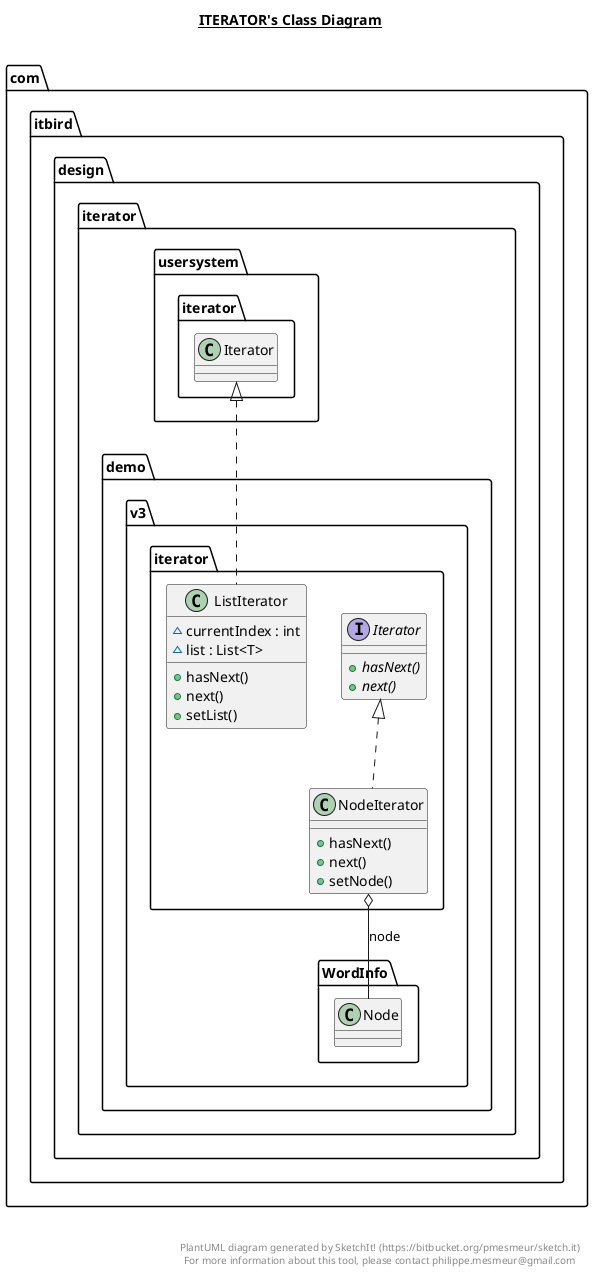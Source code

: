 @startuml

title __ITERATOR's Class Diagram__\n

  namespace com.itbird.design {
    namespace iterator {
      namespace demo.v3 {
        namespace iterator {
          interface com.itbird.design.iterator.demo.v3.iterator.Iterator {
              {abstract} + hasNext()
              {abstract} + next()
          }
        }
      }
    }
  }
  

  namespace com.itbird.design {
    namespace iterator {
      namespace demo.v3 {
        namespace iterator {
          class com.itbird.design.iterator.demo.v3.iterator.ListIterator {
              ~ currentIndex : int
              ~ list : List<T>
              + hasNext()
              + next()
              + setList()
          }
        }
      }
    }
  }
  

  namespace com.itbird.design {
    namespace iterator {
      namespace demo.v3 {
        namespace iterator {
          class com.itbird.design.iterator.demo.v3.iterator.NodeIterator {
              + hasNext()
              + next()
              + setNode()
          }
        }
      }
    }
  }
  

  com.itbird.design.iterator.demo.v3.iterator.ListIterator .up.|> com.itbird.design.iterator.usersystem.iterator.Iterator
  com.itbird.design.iterator.demo.v3.iterator.NodeIterator .up.|> com.itbird.design.iterator.demo.v3.iterator.Iterator
  com.itbird.design.iterator.demo.v3.iterator.NodeIterator o-- com.itbird.design.iterator.demo.v3.WordInfo.Node : node


right footer


PlantUML diagram generated by SketchIt! (https://bitbucket.org/pmesmeur/sketch.it)
For more information about this tool, please contact philippe.mesmeur@gmail.com
endfooter

@enduml

